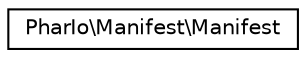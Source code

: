 digraph "Graphical Class Hierarchy"
{
  edge [fontname="Helvetica",fontsize="10",labelfontname="Helvetica",labelfontsize="10"];
  node [fontname="Helvetica",fontsize="10",shape=record];
  rankdir="LR";
  Node0 [label="PharIo\\Manifest\\Manifest",height=0.2,width=0.4,color="black", fillcolor="white", style="filled",URL="$classPharIo_1_1Manifest_1_1Manifest.html"];
}
